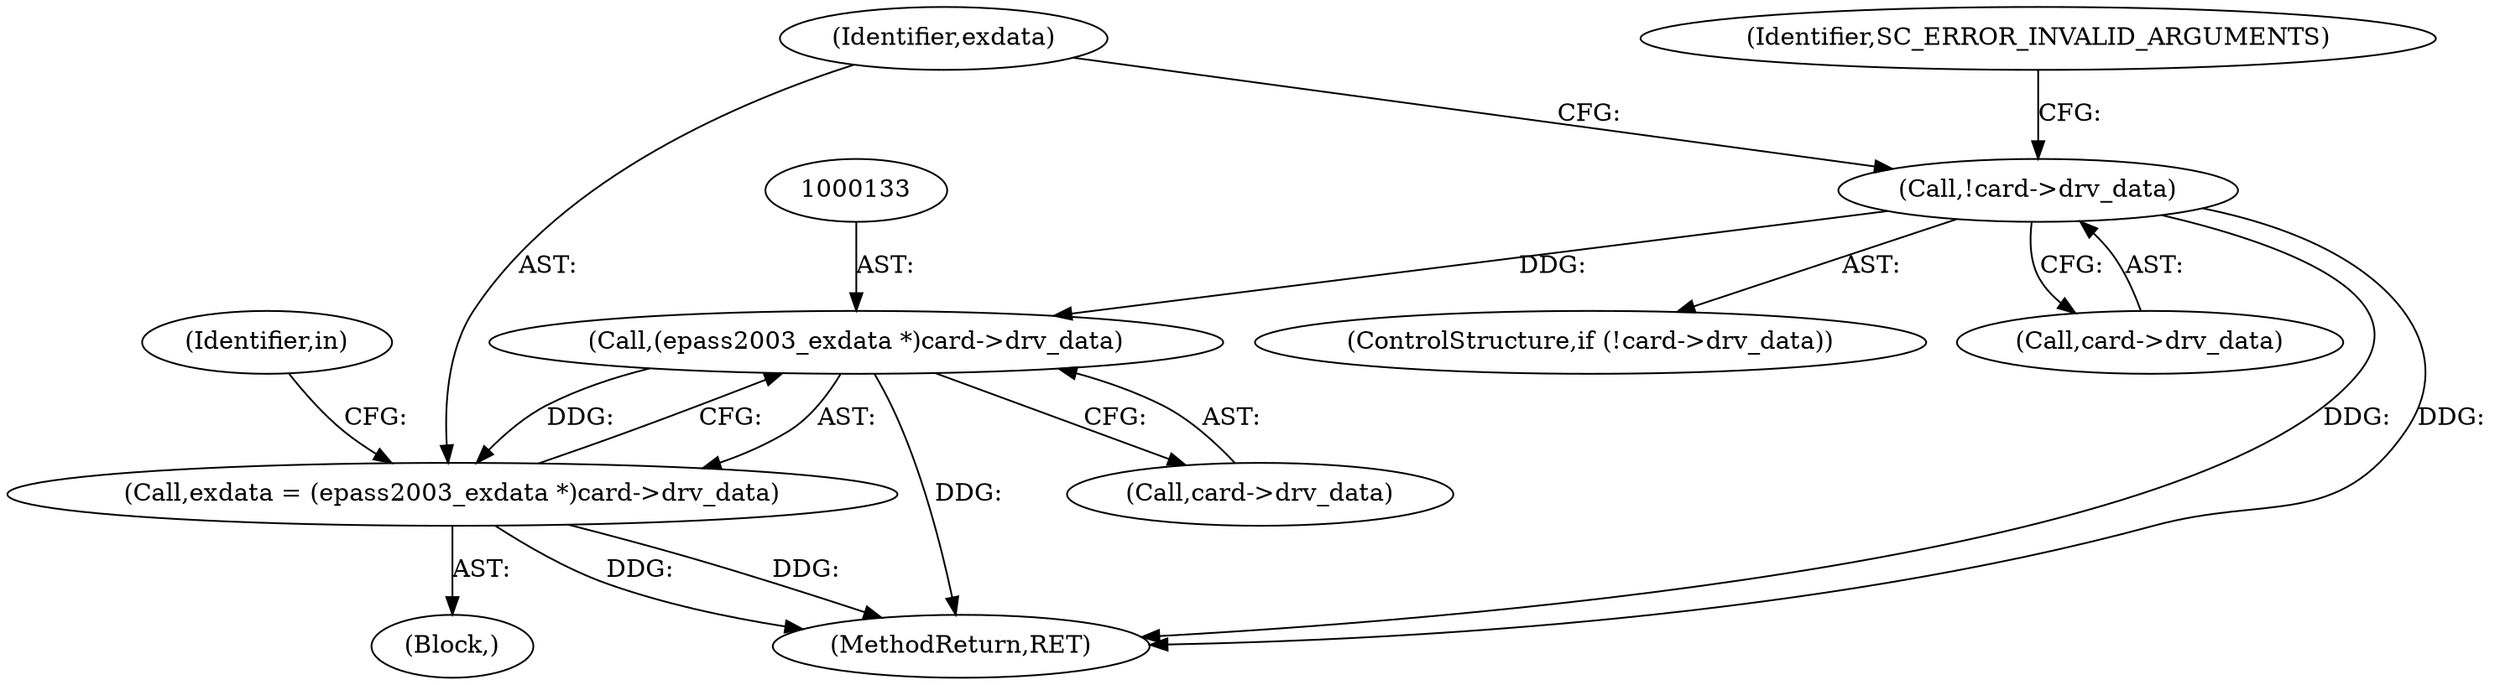 digraph "0_OpenSC_360e95d45ac4123255a4c796db96337f332160ad#diff-d643a0fa169471dbf2912f4866dc49c5_0@pointer" {
"1000124" [label="(Call,!card->drv_data)"];
"1000132" [label="(Call,(epass2003_exdata *)card->drv_data)"];
"1000130" [label="(Call,exdata = (epass2003_exdata *)card->drv_data)"];
"1000123" [label="(ControlStructure,if (!card->drv_data))"];
"1000319" [label="(MethodReturn,RET)"];
"1000132" [label="(Call,(epass2003_exdata *)card->drv_data)"];
"1000130" [label="(Call,exdata = (epass2003_exdata *)card->drv_data)"];
"1000110" [label="(Block,)"];
"1000140" [label="(Identifier,in)"];
"1000125" [label="(Call,card->drv_data)"];
"1000124" [label="(Call,!card->drv_data)"];
"1000129" [label="(Identifier,SC_ERROR_INVALID_ARGUMENTS)"];
"1000131" [label="(Identifier,exdata)"];
"1000134" [label="(Call,card->drv_data)"];
"1000124" -> "1000123"  [label="AST: "];
"1000124" -> "1000125"  [label="CFG: "];
"1000125" -> "1000124"  [label="AST: "];
"1000129" -> "1000124"  [label="CFG: "];
"1000131" -> "1000124"  [label="CFG: "];
"1000124" -> "1000319"  [label="DDG: "];
"1000124" -> "1000319"  [label="DDG: "];
"1000124" -> "1000132"  [label="DDG: "];
"1000132" -> "1000130"  [label="AST: "];
"1000132" -> "1000134"  [label="CFG: "];
"1000133" -> "1000132"  [label="AST: "];
"1000134" -> "1000132"  [label="AST: "];
"1000130" -> "1000132"  [label="CFG: "];
"1000132" -> "1000319"  [label="DDG: "];
"1000132" -> "1000130"  [label="DDG: "];
"1000130" -> "1000110"  [label="AST: "];
"1000131" -> "1000130"  [label="AST: "];
"1000140" -> "1000130"  [label="CFG: "];
"1000130" -> "1000319"  [label="DDG: "];
"1000130" -> "1000319"  [label="DDG: "];
}
